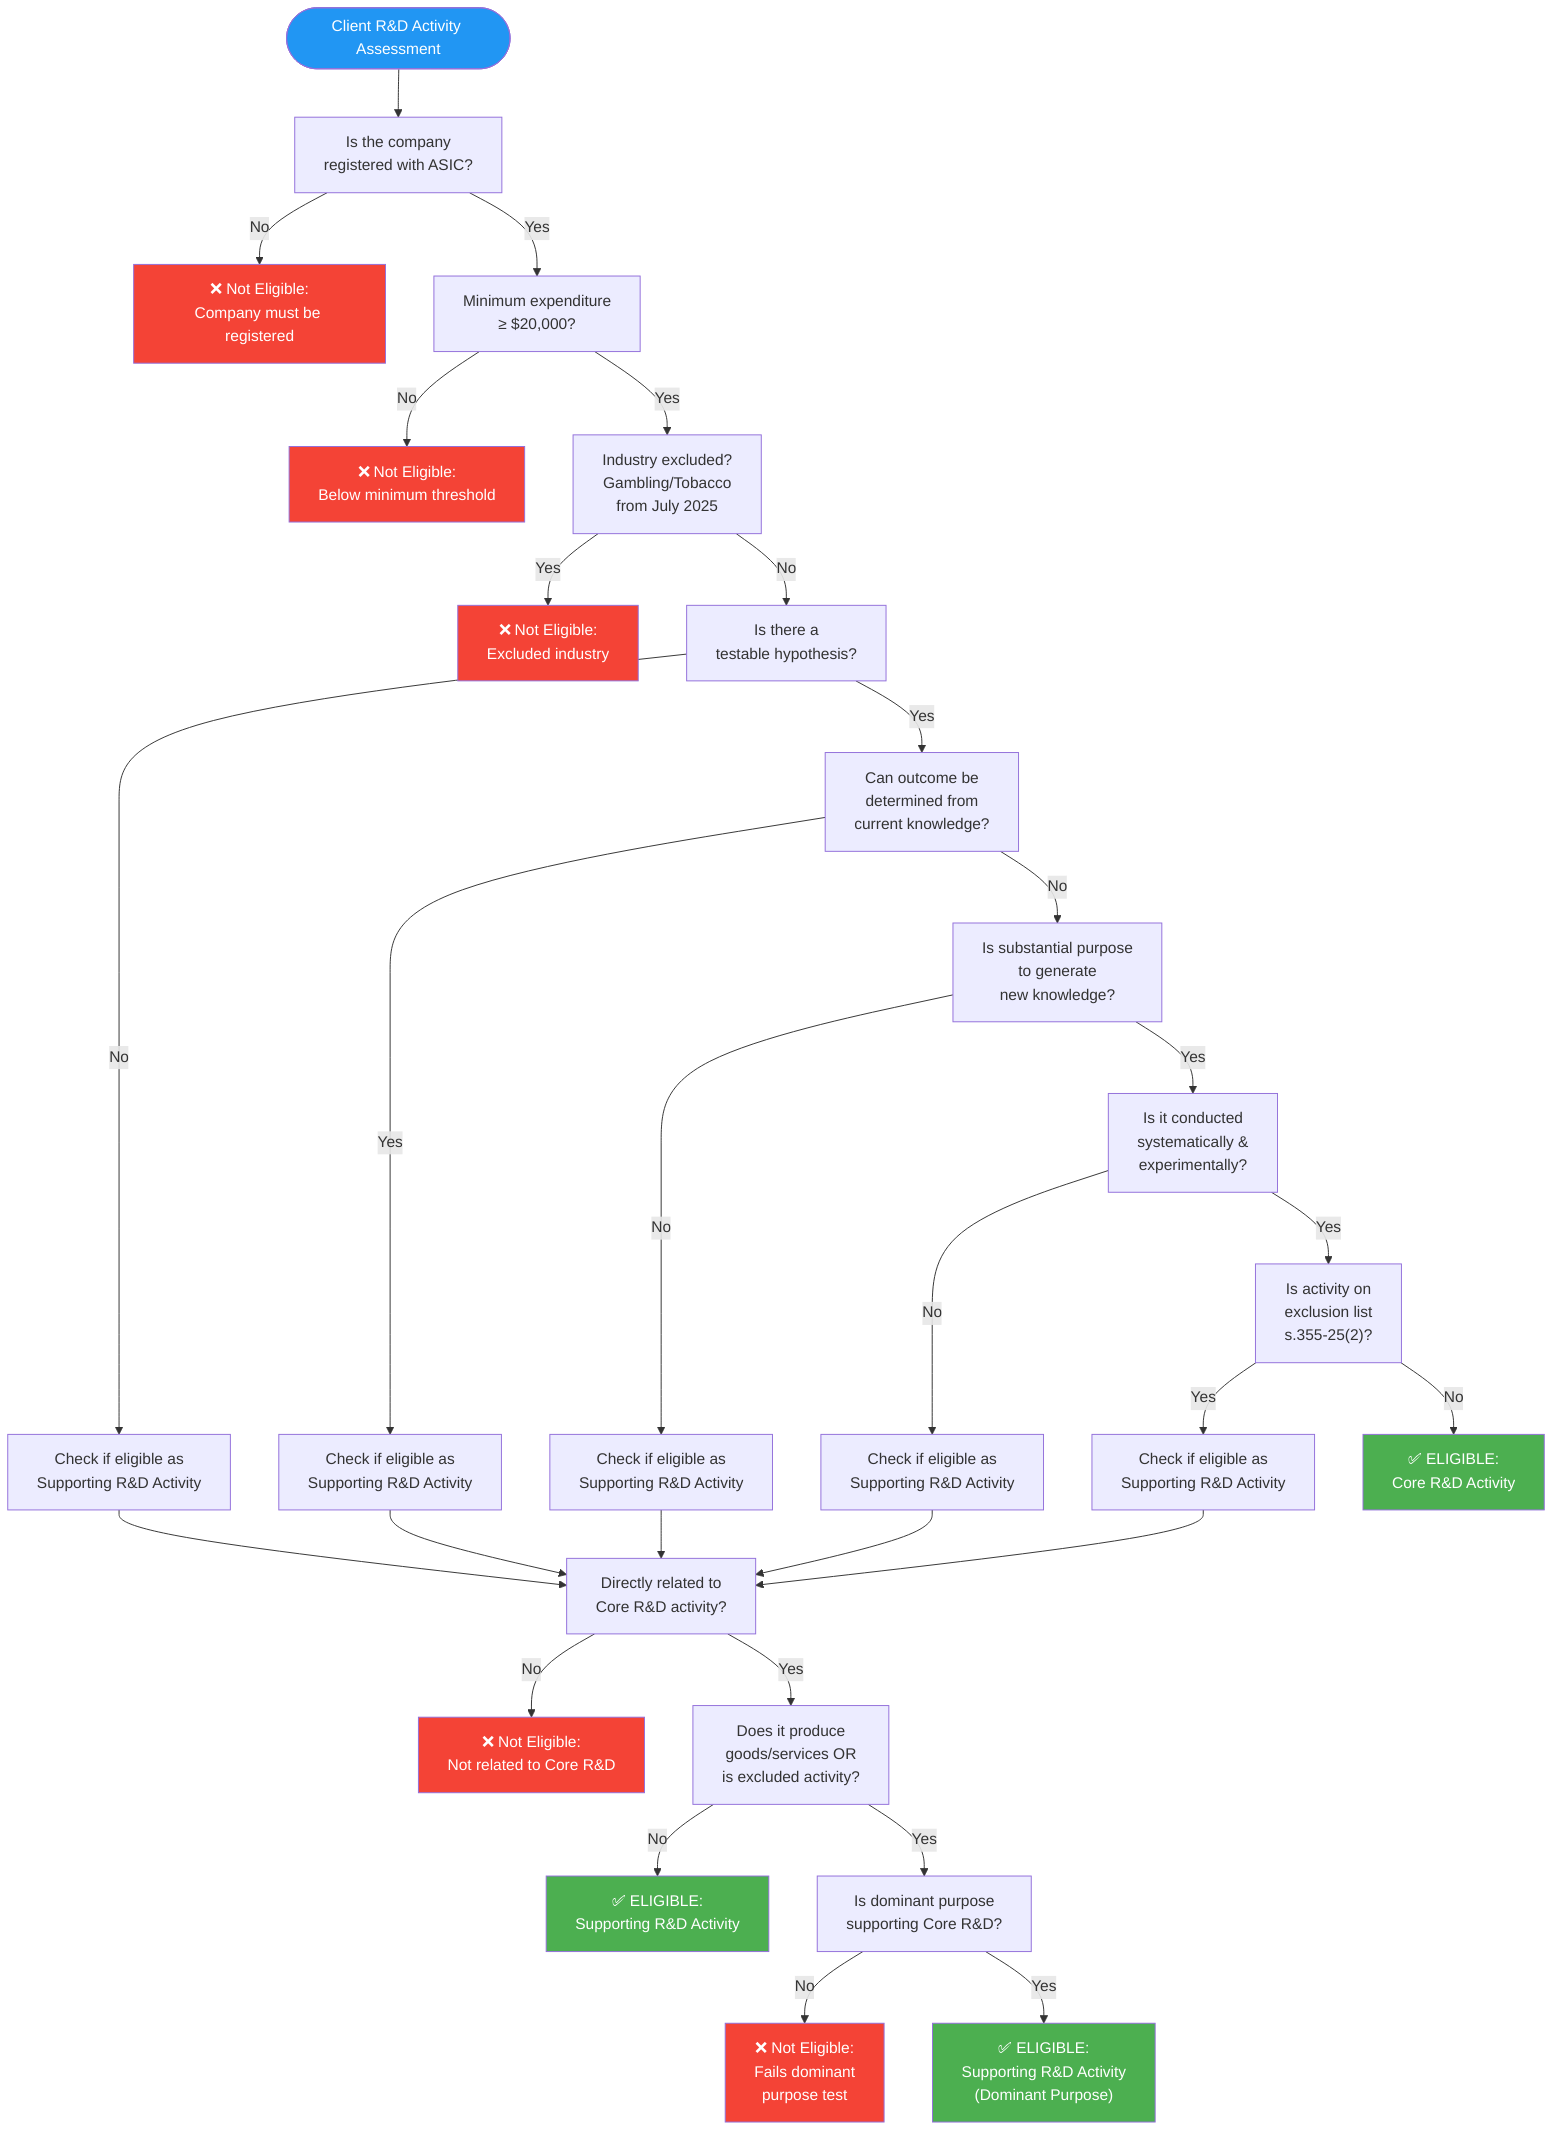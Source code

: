 flowchart TD
    Start([Client R&D Activity Assessment]) --> Q1["Is the company<br/>registered with ASIC?"]
    
    Q1 -->|No| NotElig1["❌ Not Eligible:<br/>Company must be registered"]
    Q1 -->|Yes| Q2["Minimum expenditure<br/>≥ $20,000?"]
    
    Q2 -->|No| NotElig2["❌ Not Eligible:<br/>Below minimum threshold"]
    Q2 -->|Yes| Q3["Industry excluded?<br/>Gambling/Tobacco<br/>from July 2025"]
    
    Q3 -->|Yes| NotElig3["❌ Not Eligible:<br/>Excluded industry"]
    Q3 -->|No| Q4["Is there a<br/>testable hypothesis?"]
    
    Q4 -->|No| CheckSupp1["Check if eligible as<br/>Supporting R&D Activity"]
    Q4 -->|Yes| Q5["Can outcome be<br/>determined from<br/>current knowledge?"]
    
    Q5 -->|Yes| CheckSupp2["Check if eligible as<br/>Supporting R&D Activity"]
    Q5 -->|No| Q6["Is substantial purpose<br/>to generate<br/>new knowledge?"]
    
    Q6 -->|No| CheckSupp3["Check if eligible as<br/>Supporting R&D Activity"]
    Q6 -->|Yes| Q7["Is it conducted<br/>systematically &<br/>experimentally?"]
    
    Q7 -->|No| CheckSupp4["Check if eligible as<br/>Supporting R&D Activity"]
    Q7 -->|Yes| Q8["Is activity on<br/>exclusion list<br/>s.355-25(2)?"]
    
    Q8 -->|Yes| CheckSupp5["Check if eligible as<br/>Supporting R&D Activity"]
    Q8 -->|No| CoreElig["✅ ELIGIBLE:<br/>Core R&D Activity"]
    
    CheckSupp1 --> SuppQ1["Directly related to<br/>Core R&D activity?"]
    CheckSupp2 --> SuppQ1
    CheckSupp3 --> SuppQ1
    CheckSupp4 --> SuppQ1
    CheckSupp5 --> SuppQ1
    
    SuppQ1 -->|No| NotElig4["❌ Not Eligible:<br/>Not related to Core R&D"]
    SuppQ1 -->|Yes| SuppQ2["Does it produce<br/>goods/services OR<br/>is excluded activity?"]
    
    SuppQ2 -->|No| SuppElig1["✅ ELIGIBLE:<br/>Supporting R&D Activity"]
    SuppQ2 -->|Yes| SuppQ3["Is dominant purpose<br/>supporting Core R&D?"]
    
    SuppQ3 -->|No| NotElig5["❌ Not Eligible:<br/>Fails dominant<br/>purpose test"]
    SuppQ3 -->|Yes| SuppElig2["✅ ELIGIBLE:<br/>Supporting R&D Activity<br/>(Dominant Purpose)"]
    
    style CoreElig fill:#4CAF50,color:#fff
    style SuppElig1 fill:#4CAF50,color:#fff
    style SuppElig2 fill:#4CAF50,color:#fff
    style NotElig1 fill:#f44336,color:#fff
    style NotElig2 fill:#f44336,color:#fff
    style NotElig3 fill:#f44336,color:#fff
    style NotElig4 fill:#f44336,color:#fff
    style NotElig5 fill:#f44336,color:#fff
    style Start fill:#2196F3,color:#fff